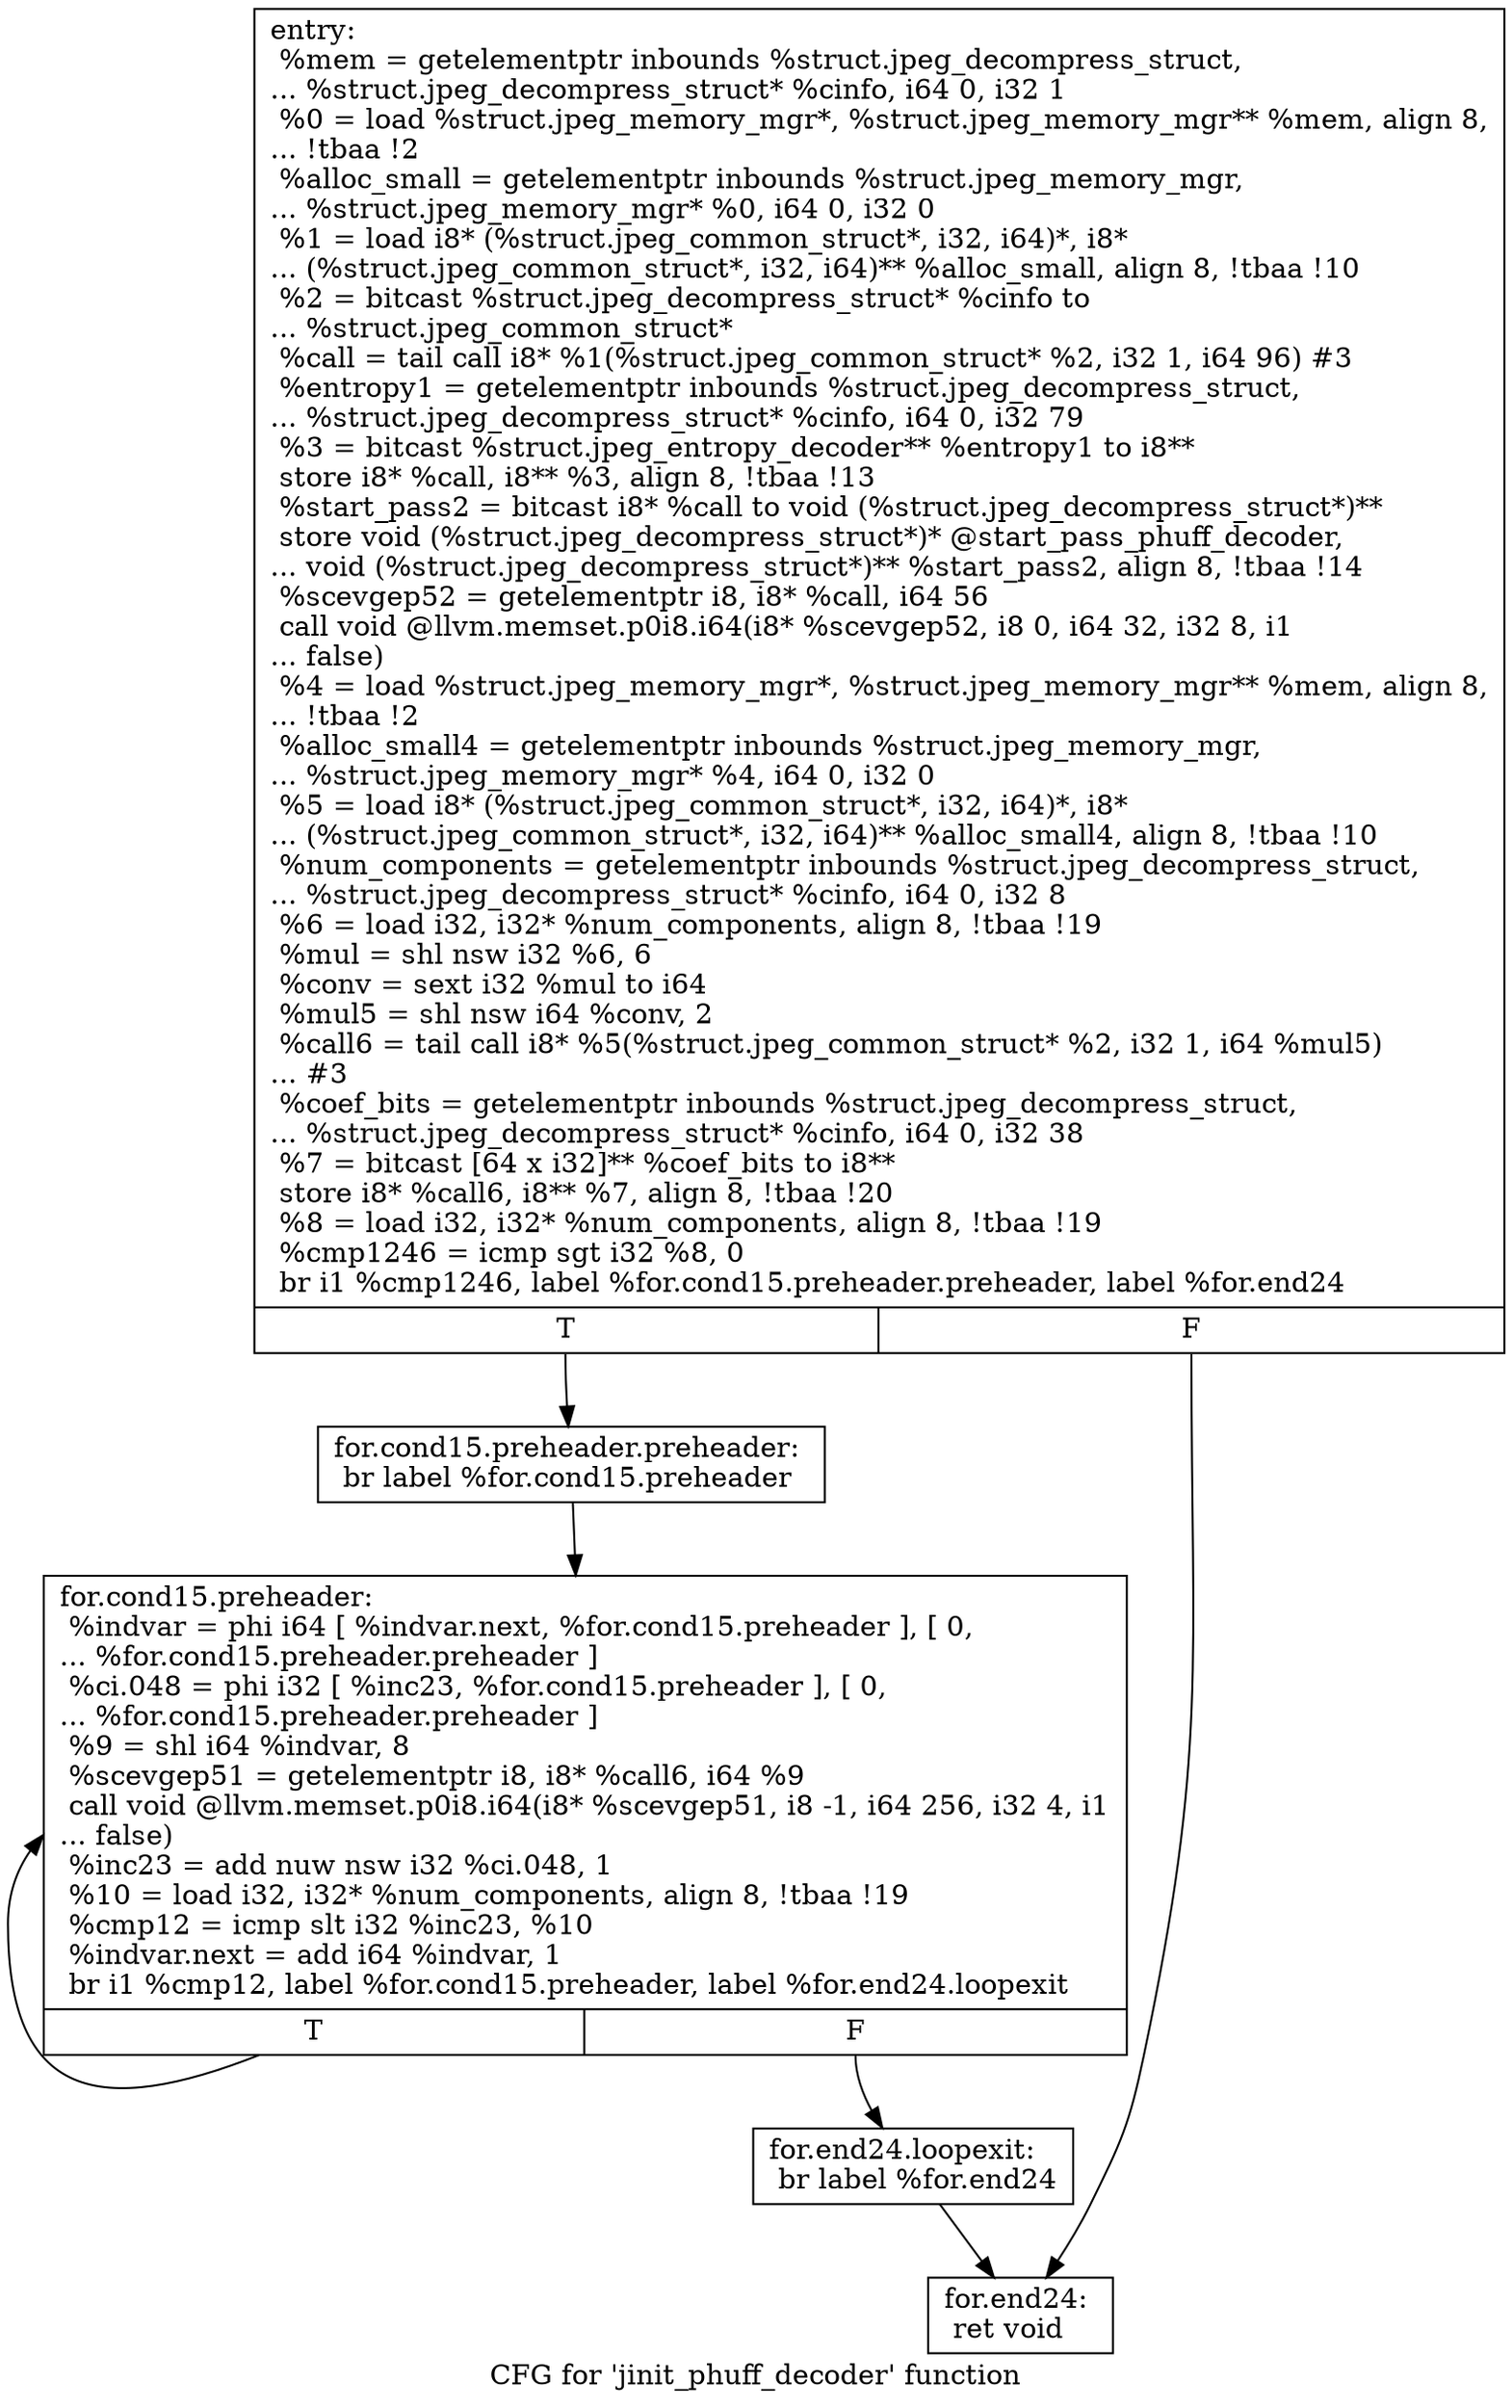 digraph "CFG for 'jinit_phuff_decoder' function" {
	label="CFG for 'jinit_phuff_decoder' function";

	Node0x4f90ca0 [shape=record,label="{entry:\l  %mem = getelementptr inbounds %struct.jpeg_decompress_struct,\l... %struct.jpeg_decompress_struct* %cinfo, i64 0, i32 1\l  %0 = load %struct.jpeg_memory_mgr*, %struct.jpeg_memory_mgr** %mem, align 8,\l... !tbaa !2\l  %alloc_small = getelementptr inbounds %struct.jpeg_memory_mgr,\l... %struct.jpeg_memory_mgr* %0, i64 0, i32 0\l  %1 = load i8* (%struct.jpeg_common_struct*, i32, i64)*, i8*\l... (%struct.jpeg_common_struct*, i32, i64)** %alloc_small, align 8, !tbaa !10\l  %2 = bitcast %struct.jpeg_decompress_struct* %cinfo to\l... %struct.jpeg_common_struct*\l  %call = tail call i8* %1(%struct.jpeg_common_struct* %2, i32 1, i64 96) #3\l  %entropy1 = getelementptr inbounds %struct.jpeg_decompress_struct,\l... %struct.jpeg_decompress_struct* %cinfo, i64 0, i32 79\l  %3 = bitcast %struct.jpeg_entropy_decoder** %entropy1 to i8**\l  store i8* %call, i8** %3, align 8, !tbaa !13\l  %start_pass2 = bitcast i8* %call to void (%struct.jpeg_decompress_struct*)**\l  store void (%struct.jpeg_decompress_struct*)* @start_pass_phuff_decoder,\l... void (%struct.jpeg_decompress_struct*)** %start_pass2, align 8, !tbaa !14\l  %scevgep52 = getelementptr i8, i8* %call, i64 56\l  call void @llvm.memset.p0i8.i64(i8* %scevgep52, i8 0, i64 32, i32 8, i1\l... false)\l  %4 = load %struct.jpeg_memory_mgr*, %struct.jpeg_memory_mgr** %mem, align 8,\l... !tbaa !2\l  %alloc_small4 = getelementptr inbounds %struct.jpeg_memory_mgr,\l... %struct.jpeg_memory_mgr* %4, i64 0, i32 0\l  %5 = load i8* (%struct.jpeg_common_struct*, i32, i64)*, i8*\l... (%struct.jpeg_common_struct*, i32, i64)** %alloc_small4, align 8, !tbaa !10\l  %num_components = getelementptr inbounds %struct.jpeg_decompress_struct,\l... %struct.jpeg_decompress_struct* %cinfo, i64 0, i32 8\l  %6 = load i32, i32* %num_components, align 8, !tbaa !19\l  %mul = shl nsw i32 %6, 6\l  %conv = sext i32 %mul to i64\l  %mul5 = shl nsw i64 %conv, 2\l  %call6 = tail call i8* %5(%struct.jpeg_common_struct* %2, i32 1, i64 %mul5)\l... #3\l  %coef_bits = getelementptr inbounds %struct.jpeg_decompress_struct,\l... %struct.jpeg_decompress_struct* %cinfo, i64 0, i32 38\l  %7 = bitcast [64 x i32]** %coef_bits to i8**\l  store i8* %call6, i8** %7, align 8, !tbaa !20\l  %8 = load i32, i32* %num_components, align 8, !tbaa !19\l  %cmp1246 = icmp sgt i32 %8, 0\l  br i1 %cmp1246, label %for.cond15.preheader.preheader, label %for.end24\l|{<s0>T|<s1>F}}"];
	Node0x4f90ca0:s0 -> Node0x4f93770;
	Node0x4f90ca0:s1 -> Node0x4f95110;
	Node0x4f93770 [shape=record,label="{for.cond15.preheader.preheader:                   \l  br label %for.cond15.preheader\l}"];
	Node0x4f93770 -> Node0x4f95280;
	Node0x4f95280 [shape=record,label="{for.cond15.preheader:                             \l  %indvar = phi i64 [ %indvar.next, %for.cond15.preheader ], [ 0,\l... %for.cond15.preheader.preheader ]\l  %ci.048 = phi i32 [ %inc23, %for.cond15.preheader ], [ 0,\l... %for.cond15.preheader.preheader ]\l  %9 = shl i64 %indvar, 8\l  %scevgep51 = getelementptr i8, i8* %call6, i64 %9\l  call void @llvm.memset.p0i8.i64(i8* %scevgep51, i8 -1, i64 256, i32 4, i1\l... false)\l  %inc23 = add nuw nsw i32 %ci.048, 1\l  %10 = load i32, i32* %num_components, align 8, !tbaa !19\l  %cmp12 = icmp slt i32 %inc23, %10\l  %indvar.next = add i64 %indvar, 1\l  br i1 %cmp12, label %for.cond15.preheader, label %for.end24.loopexit\l|{<s0>T|<s1>F}}"];
	Node0x4f95280:s0 -> Node0x4f95280;
	Node0x4f95280:s1 -> Node0x4f94340;
	Node0x4f94340 [shape=record,label="{for.end24.loopexit:                               \l  br label %for.end24\l}"];
	Node0x4f94340 -> Node0x4f95110;
	Node0x4f95110 [shape=record,label="{for.end24:                                        \l  ret void\l}"];
}
